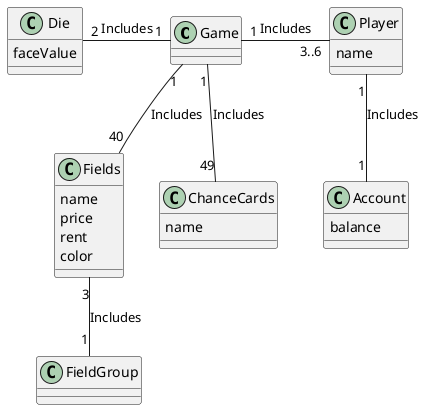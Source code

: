 @startuml
'https://plantuml.com/class-diagram

class Game {
}

class Die {
    faceValue
}

class Player {
    name
}

class Fields {
    name
    price
    rent
    color
}


class FieldGroup {
}

class Account {
    balance
}

class ChanceCards {
    name
}

Game "1" -r "3..6" Player : Includes
Game "1" -l "2" Die : Includes
Game "1" -- "40" Fields : Includes
Fields "3" -- "1" FieldGroup : Includes
Player  "1" -d- "1" Account: Includes
Game "1" -d- "49" ChanceCards: Includes
@enduml